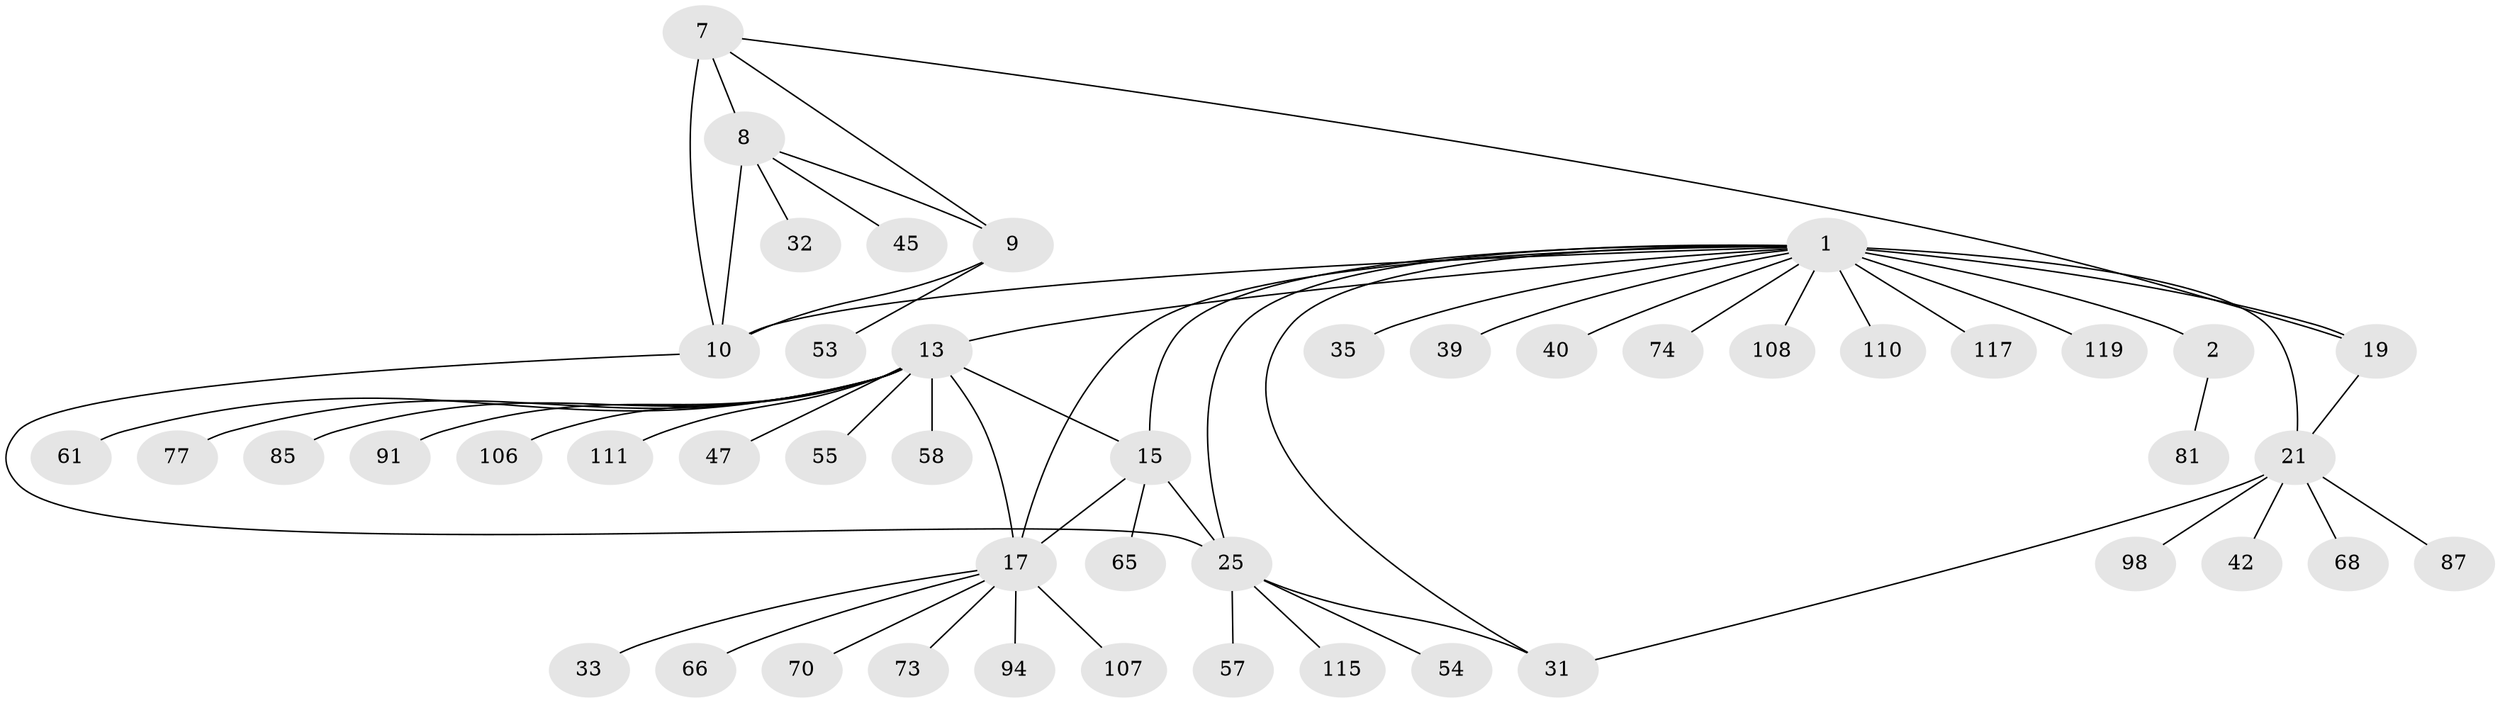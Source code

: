 // original degree distribution, {12: 0.024793388429752067, 5: 0.01652892561983471, 16: 0.01652892561983471, 6: 0.049586776859504134, 7: 0.05785123966942149, 8: 0.049586776859504134, 10: 0.008264462809917356, 11: 0.008264462809917356, 9: 0.01652892561983471, 4: 0.008264462809917356, 3: 0.03305785123966942, 2: 0.11570247933884298, 1: 0.5950413223140496}
// Generated by graph-tools (version 1.1) at 2025/19/03/04/25 18:19:36]
// undirected, 48 vertices, 59 edges
graph export_dot {
graph [start="1"]
  node [color=gray90,style=filled];
  1 [super="+20+3+52+102"];
  2 [super="+6"];
  7;
  8;
  9 [super="+93+34"];
  10 [super="+11+56"];
  13 [super="+63+49"];
  15;
  17;
  19 [super="+64"];
  21 [super="+24+23+38+116"];
  25 [super="+50+101+26+37+28+27"];
  31 [super="+71+59"];
  32 [super="+48+105"];
  33 [super="+96"];
  35;
  39 [super="+43+44"];
  40 [super="+41"];
  42 [super="+109"];
  45;
  47;
  53;
  54 [super="+60"];
  55;
  57;
  58;
  61;
  65;
  66;
  68;
  70;
  73;
  74;
  77;
  81;
  85;
  87 [super="+100"];
  91;
  94;
  98;
  106;
  107;
  108;
  110;
  111;
  115;
  117;
  119;
  1 -- 2 [weight=8];
  1 -- 108;
  1 -- 110;
  1 -- 117;
  1 -- 119;
  1 -- 19 [weight=2];
  1 -- 35;
  1 -- 21 [weight=8];
  1 -- 25 [weight=2];
  1 -- 39;
  1 -- 40;
  1 -- 74;
  1 -- 10 [weight=3];
  1 -- 13 [weight=3];
  1 -- 15 [weight=3];
  1 -- 17 [weight=4];
  1 -- 31;
  2 -- 81;
  7 -- 8;
  7 -- 9;
  7 -- 10 [weight=3];
  7 -- 19;
  8 -- 9;
  8 -- 10 [weight=3];
  8 -- 32;
  8 -- 45;
  9 -- 10 [weight=3];
  9 -- 53;
  10 -- 25;
  13 -- 15;
  13 -- 17;
  13 -- 47;
  13 -- 55;
  13 -- 58;
  13 -- 61;
  13 -- 77;
  13 -- 85;
  13 -- 91;
  13 -- 106;
  13 -- 111;
  15 -- 17;
  15 -- 65;
  15 -- 25;
  17 -- 33;
  17 -- 66;
  17 -- 70;
  17 -- 73;
  17 -- 94;
  17 -- 107;
  19 -- 21 [weight=3];
  21 -- 98;
  21 -- 87;
  21 -- 68;
  21 -- 42;
  21 -- 31;
  25 -- 115;
  25 -- 31;
  25 -- 57;
  25 -- 54;
}

